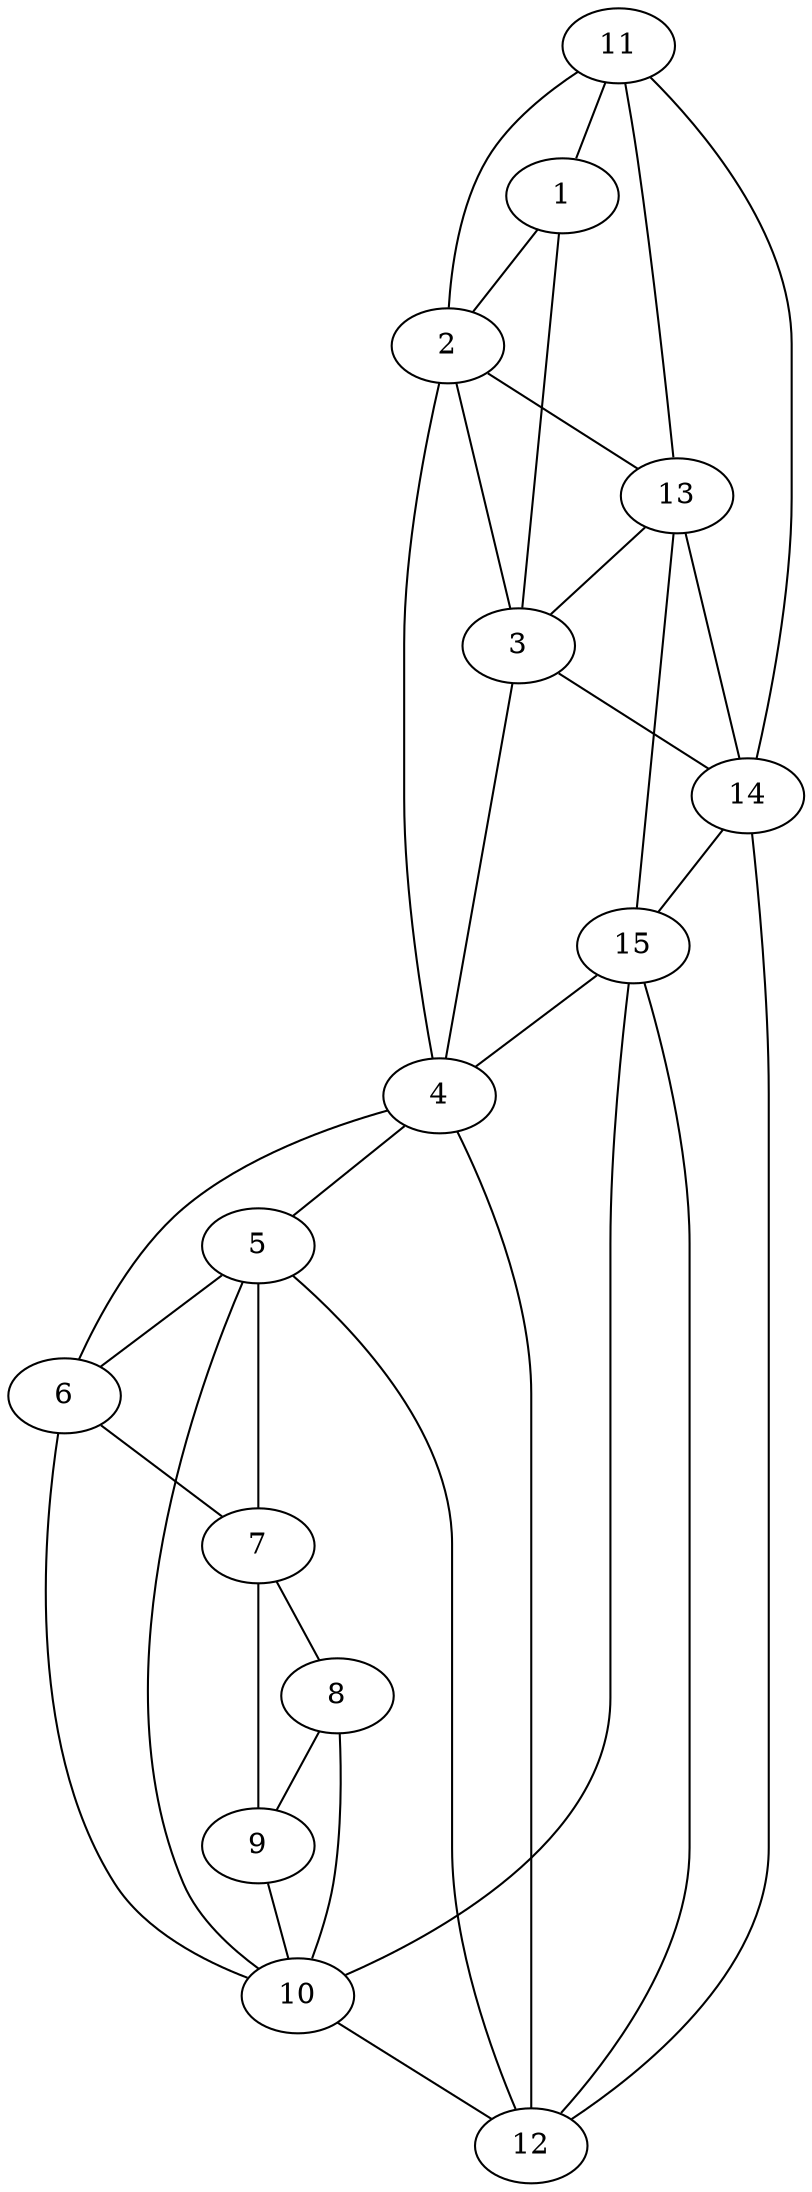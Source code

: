 graph pdb4cd2 {
	1	 [aaLength=12,
		sequence=KKEISYFKRVTS,
		type=0];
	2	 [aaLength=3,
		sequence=FDS,
		type=0];
	1 -- 2	 [distance0="26.61962",
		frequency=1,
		type0=1];
	3	 [aaLength=6,
		sequence=RKTWES,
		type=0];
	2 -- 3	 [distance0="35.95431",
		frequency=1,
		type0=2];
	4	 [aaLength=11,
		sequence=LDHALELLYRT,
		type=0];
	2 -- 4	 [distance0="58.24438",
		frequency=1,
		type0=3];
	13	 [aaLength=5,
		sequence=VVLMG,
		type=1];
	2 -- 13	 [distance0="5.0",
		frequency=1,
		type0=4];
	3 -- 1	 [distance0="31.81403",
		frequency=1,
		type0=1];
	14	 [aaLength=5,
		sequence=INVVI,
		type=1];
	3 -- 14	 [distance0="11.0",
		frequency=1,
		type0=4];
	12	 [aaLength=5,
		sequence=IFVIG,
		type=1];
	4 -- 12	 [distance0="11.0",
		frequency=1,
		type0=4];
	4 -- 3	 [distance0="43.35786",
		frequency=1,
		type0=2];
	5	 [aaLength=8,
		sequence=AQLYKAAM,
		type=0];
	4 -- 5	 [distance0="30.09734",
		frequency=1,
		type0=1];
	6	 [aaLength=3,
		sequence=KEW,
		type=0];
	5 -- 6	 [distance0="38.48285",
		frequency=1,
		type0=2];
	10	 [aaLength=9,
		sequence=LDRIMATII,
		type=1];
	5 -- 10	 [distance0="4.0",
		frequency=1,
		type0=4];
	6 -- 4	 [distance0="66.28089",
		frequency=1,
		type0=3];
	7	 [aaLength=8,
		sequence=HSDLESWV,
		type=0];
	6 -- 7	 [distance0="25.19115",
		distance1="8.0",
		frequency=2,
		type0=1,
		type1=4];
	7 -- 5	 [distance0="50.82327",
		frequency=1,
		type0=2];
	8	 [aaLength=3,
		sequence=INE,
		type=1];
	7 -- 8	 [distance0="66.0104",
		distance1="8.0",
		frequency=2,
		type0=3,
		type1=4];
	9	 [aaLength=9,
		sequence=FDYEFEMWT,
		type=1];
	8 -- 9	 [distance0="5.0",
		distance1="2.0",
		frequency=2,
		type0=1,
		type1=4];
	8 -- 10	 [distance0="52.0",
		frequency=1,
		type0=2];
	9 -- 7	 [distance0="67.39713",
		frequency=1,
		type0=3];
	9 -- 10	 [distance0="57.0",
		frequency=1,
		type0=2];
	10 -- 12	 [distance0="18.0",
		frequency=1,
		type0=1];
	10 -- 6	 [distance0="16.0",
		frequency=1,
		type0=4];
	15	 [aaLength=3,
		sequence=HSA,
		type=1];
	10 -- 15	 [distance0="45.0",
		frequency=1,
		type0=2];
	11	 [aaLength=8,
		sequence=LTLIVALT,
		type=1];
	11 -- 1	 [distance0="58.5352",
		frequency=1,
		type0=2];
	11 -- 2	 [distance0="31.0",
		frequency=1,
		type0=4];
	11 -- 13	 [distance0="47.0",
		frequency=1,
		type0=1];
	11 -- 14	 [distance0="69.0",
		frequency=1,
		type0=3];
	12 -- 5	 [distance0="1.0",
		frequency=1,
		type0=4];
	12 -- 14	 [distance0="44.0",
		frequency=1,
		type0=3];
	12 -- 15	 [distance0="27.0",
		frequency=1,
		type0=2];
	13 -- 3	 [distance0="0.0",
		frequency=1,
		type0=5];
	13 -- 14	 [distance0="22.0",
		frequency=1,
		type0=1];
	13 -- 15	 [distance0="39.0",
		frequency=1,
		type0=2];
	14 -- 15	 [distance0="17.0",
		distance1="12.0",
		frequency=2,
		type0=1,
		type1=4];
	15 -- 4	 [distance0="2.0",
		frequency=1,
		type0=4];
}
